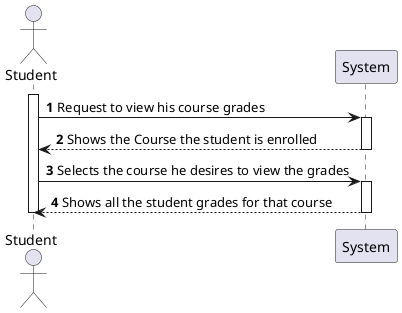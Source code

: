 @startuml
autonumber

autoactivate on

actor Student
activate Student


Student -> System: Request to view his course grades
System --> Student: Shows the Course the student is enrolled
Student -> System: Selects the course he desires to view the grades
System --> Student: Shows all the student grades for that course

deactivate Student

@enduml